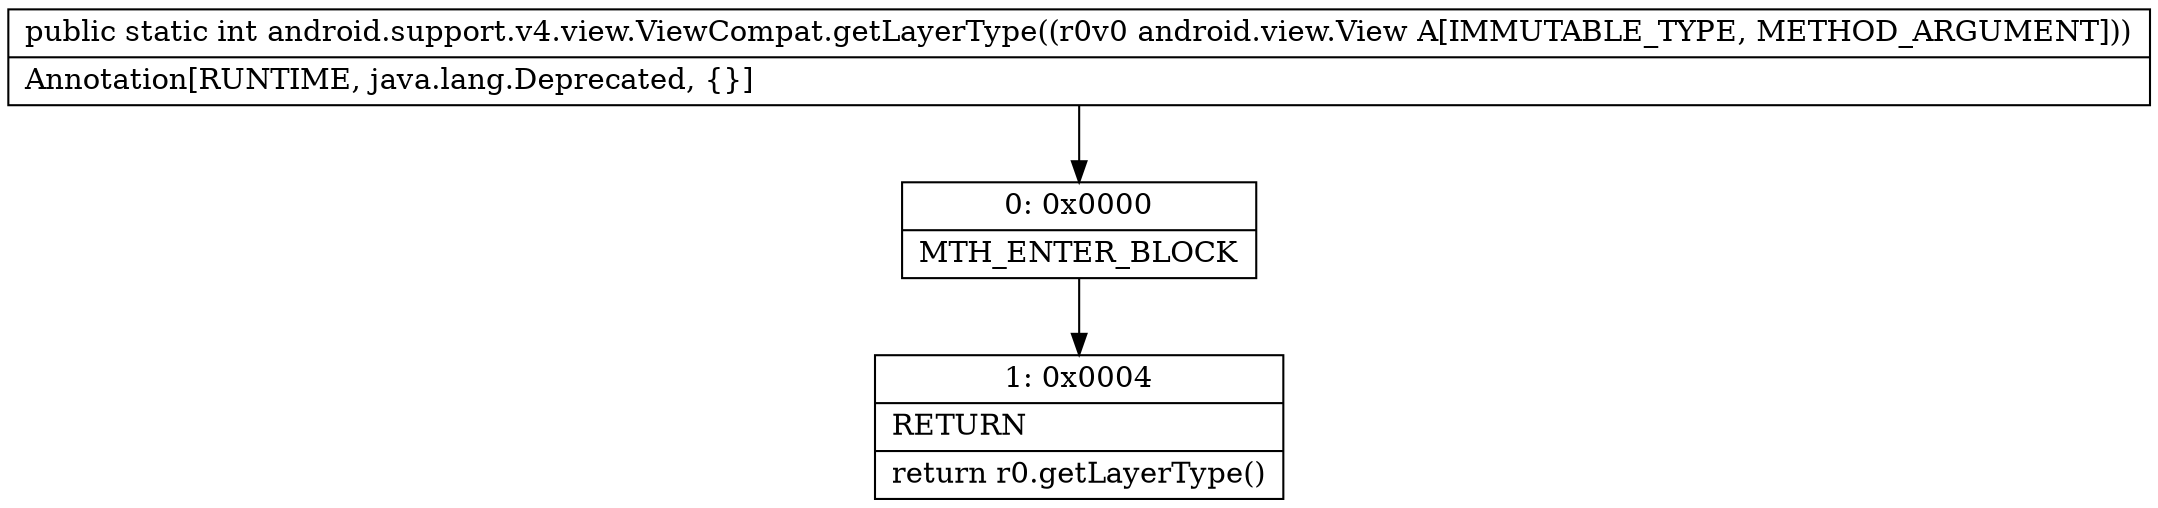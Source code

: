 digraph "CFG forandroid.support.v4.view.ViewCompat.getLayerType(Landroid\/view\/View;)I" {
Node_0 [shape=record,label="{0\:\ 0x0000|MTH_ENTER_BLOCK\l}"];
Node_1 [shape=record,label="{1\:\ 0x0004|RETURN\l|return r0.getLayerType()\l}"];
MethodNode[shape=record,label="{public static int android.support.v4.view.ViewCompat.getLayerType((r0v0 android.view.View A[IMMUTABLE_TYPE, METHOD_ARGUMENT]))  | Annotation[RUNTIME, java.lang.Deprecated, \{\}]\l}"];
MethodNode -> Node_0;
Node_0 -> Node_1;
}

